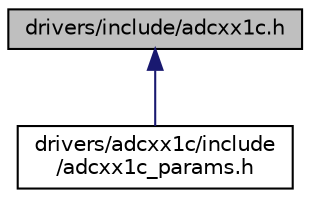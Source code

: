 digraph "drivers/include/adcxx1c.h"
{
 // LATEX_PDF_SIZE
  edge [fontname="Helvetica",fontsize="10",labelfontname="Helvetica",labelfontsize="10"];
  node [fontname="Helvetica",fontsize="10",shape=record];
  Node1 [label="drivers/include/adcxx1c.h",height=0.2,width=0.4,color="black", fillcolor="grey75", style="filled", fontcolor="black",tooltip="ADCXX1C ADC device driver."];
  Node1 -> Node2 [dir="back",color="midnightblue",fontsize="10",style="solid",fontname="Helvetica"];
  Node2 [label="drivers/adcxx1c/include\l/adcxx1c_params.h",height=0.2,width=0.4,color="black", fillcolor="white", style="filled",URL="$adcxx1c__params_8h.html",tooltip="Default configuration for ADCXX1C devices."];
}

